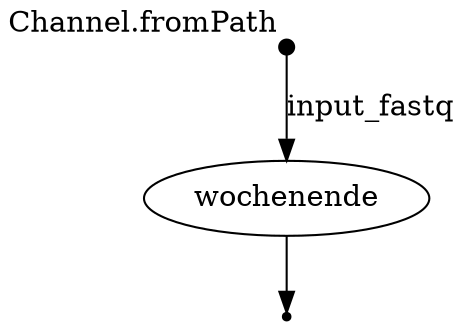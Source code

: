 digraph "flowchart" {
p0 [shape=point,label="",fixedsize=true,width=0.1,xlabel="Channel.fromPath"];
p1 [label="wochenende"];
p0 -> p1 [label="input_fastq"];

p1 [label="wochenende"];
p2 [shape=point];
p1 -> p2;

}
